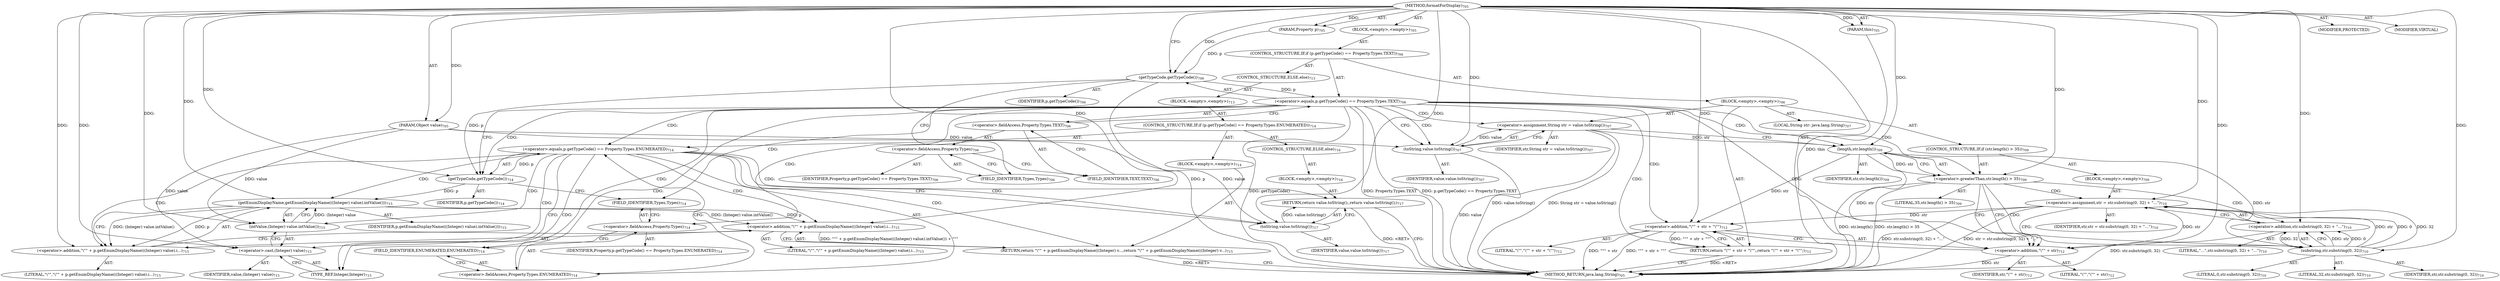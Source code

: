 digraph "formatForDisplay" {  
"111669149710" [label = <(METHOD,formatForDisplay)<SUB>705</SUB>> ]
"115964117049" [label = <(PARAM,this)<SUB>705</SUB>> ]
"115964117050" [label = <(PARAM,Property p)<SUB>705</SUB>> ]
"115964117051" [label = <(PARAM,Object value)<SUB>705</SUB>> ]
"25769803835" [label = <(BLOCK,&lt;empty&gt;,&lt;empty&gt;)<SUB>705</SUB>> ]
"47244640299" [label = <(CONTROL_STRUCTURE,IF,if (p.getTypeCode() == Property.Types.TEXT))<SUB>706</SUB>> ]
"30064771462" [label = <(&lt;operator&gt;.equals,p.getTypeCode() == Property.Types.TEXT)<SUB>706</SUB>> ]
"30064771463" [label = <(getTypeCode,getTypeCode())<SUB>706</SUB>> ]
"68719477097" [label = <(IDENTIFIER,p,getTypeCode())<SUB>706</SUB>> ]
"30064771464" [label = <(&lt;operator&gt;.fieldAccess,Property.Types.TEXT)<SUB>706</SUB>> ]
"30064771465" [label = <(&lt;operator&gt;.fieldAccess,Property.Types)<SUB>706</SUB>> ]
"68719477098" [label = <(IDENTIFIER,Property,p.getTypeCode() == Property.Types.TEXT)<SUB>706</SUB>> ]
"55834574882" [label = <(FIELD_IDENTIFIER,Types,Types)<SUB>706</SUB>> ]
"55834574883" [label = <(FIELD_IDENTIFIER,TEXT,TEXT)<SUB>706</SUB>> ]
"25769803836" [label = <(BLOCK,&lt;empty&gt;,&lt;empty&gt;)<SUB>706</SUB>> ]
"94489280562" [label = <(LOCAL,String str: java.lang.String)<SUB>707</SUB>> ]
"30064771466" [label = <(&lt;operator&gt;.assignment,String str = value.toString())<SUB>707</SUB>> ]
"68719477099" [label = <(IDENTIFIER,str,String str = value.toString())<SUB>707</SUB>> ]
"30064771467" [label = <(toString,value.toString())<SUB>707</SUB>> ]
"68719477100" [label = <(IDENTIFIER,value,value.toString())<SUB>707</SUB>> ]
"47244640300" [label = <(CONTROL_STRUCTURE,IF,if (str.length() &gt; 35))<SUB>709</SUB>> ]
"30064771468" [label = <(&lt;operator&gt;.greaterThan,str.length() &gt; 35)<SUB>709</SUB>> ]
"30064771469" [label = <(length,str.length())<SUB>709</SUB>> ]
"68719477101" [label = <(IDENTIFIER,str,str.length())<SUB>709</SUB>> ]
"90194313297" [label = <(LITERAL,35,str.length() &gt; 35)<SUB>709</SUB>> ]
"25769803837" [label = <(BLOCK,&lt;empty&gt;,&lt;empty&gt;)<SUB>709</SUB>> ]
"30064771470" [label = <(&lt;operator&gt;.assignment,str = str.substring(0, 32) + &quot;...&quot;)<SUB>710</SUB>> ]
"68719477102" [label = <(IDENTIFIER,str,str = str.substring(0, 32) + &quot;...&quot;)<SUB>710</SUB>> ]
"30064771471" [label = <(&lt;operator&gt;.addition,str.substring(0, 32) + &quot;...&quot;)<SUB>710</SUB>> ]
"30064771472" [label = <(substring,str.substring(0, 32))<SUB>710</SUB>> ]
"68719477103" [label = <(IDENTIFIER,str,str.substring(0, 32))<SUB>710</SUB>> ]
"90194313298" [label = <(LITERAL,0,str.substring(0, 32))<SUB>710</SUB>> ]
"90194313299" [label = <(LITERAL,32,str.substring(0, 32))<SUB>710</SUB>> ]
"90194313300" [label = <(LITERAL,&quot;...&quot;,str.substring(0, 32) + &quot;...&quot;)<SUB>710</SUB>> ]
"146028888075" [label = <(RETURN,return &quot;\&quot;&quot; + str + &quot;\&quot;&quot;;,return &quot;\&quot;&quot; + str + &quot;\&quot;&quot;;)<SUB>712</SUB>> ]
"30064771473" [label = <(&lt;operator&gt;.addition,&quot;\&quot;&quot; + str + &quot;\&quot;&quot;)<SUB>712</SUB>> ]
"30064771474" [label = <(&lt;operator&gt;.addition,&quot;\&quot;&quot; + str)<SUB>712</SUB>> ]
"90194313301" [label = <(LITERAL,&quot;\&quot;&quot;,&quot;\&quot;&quot; + str)<SUB>712</SUB>> ]
"68719477104" [label = <(IDENTIFIER,str,&quot;\&quot;&quot; + str)<SUB>712</SUB>> ]
"90194313302" [label = <(LITERAL,&quot;\&quot;&quot;,&quot;\&quot;&quot; + str + &quot;\&quot;&quot;)<SUB>712</SUB>> ]
"47244640301" [label = <(CONTROL_STRUCTURE,ELSE,else)<SUB>713</SUB>> ]
"25769803838" [label = <(BLOCK,&lt;empty&gt;,&lt;empty&gt;)<SUB>713</SUB>> ]
"47244640302" [label = <(CONTROL_STRUCTURE,IF,if (p.getTypeCode() == Property.Types.ENUMERATED))<SUB>714</SUB>> ]
"30064771475" [label = <(&lt;operator&gt;.equals,p.getTypeCode() == Property.Types.ENUMERATED)<SUB>714</SUB>> ]
"30064771476" [label = <(getTypeCode,getTypeCode())<SUB>714</SUB>> ]
"68719477105" [label = <(IDENTIFIER,p,getTypeCode())<SUB>714</SUB>> ]
"30064771477" [label = <(&lt;operator&gt;.fieldAccess,Property.Types.ENUMERATED)<SUB>714</SUB>> ]
"30064771478" [label = <(&lt;operator&gt;.fieldAccess,Property.Types)<SUB>714</SUB>> ]
"68719477106" [label = <(IDENTIFIER,Property,p.getTypeCode() == Property.Types.ENUMERATED)<SUB>714</SUB>> ]
"55834574884" [label = <(FIELD_IDENTIFIER,Types,Types)<SUB>714</SUB>> ]
"55834574885" [label = <(FIELD_IDENTIFIER,ENUMERATED,ENUMERATED)<SUB>714</SUB>> ]
"25769803839" [label = <(BLOCK,&lt;empty&gt;,&lt;empty&gt;)<SUB>714</SUB>> ]
"146028888076" [label = <(RETURN,return &quot;\&quot;&quot; + p.getEnumDisplayName(((Integer) v...,return &quot;\&quot;&quot; + p.getEnumDisplayName(((Integer) v...)<SUB>715</SUB>> ]
"30064771479" [label = <(&lt;operator&gt;.addition,&quot;\&quot;&quot; + p.getEnumDisplayName(((Integer) value).i...)<SUB>715</SUB>> ]
"30064771480" [label = <(&lt;operator&gt;.addition,&quot;\&quot;&quot; + p.getEnumDisplayName(((Integer) value).i...)<SUB>715</SUB>> ]
"90194313303" [label = <(LITERAL,&quot;\&quot;&quot;,&quot;\&quot;&quot; + p.getEnumDisplayName(((Integer) value).i...)<SUB>715</SUB>> ]
"30064771481" [label = <(getEnumDisplayName,getEnumDisplayName(((Integer) value).intValue()))<SUB>715</SUB>> ]
"68719477107" [label = <(IDENTIFIER,p,getEnumDisplayName(((Integer) value).intValue()))<SUB>715</SUB>> ]
"30064771482" [label = <(intValue,(Integer) value.intValue())<SUB>715</SUB>> ]
"30064771483" [label = <(&lt;operator&gt;.cast,(Integer) value)<SUB>715</SUB>> ]
"180388626435" [label = <(TYPE_REF,Integer,Integer)<SUB>715</SUB>> ]
"68719477108" [label = <(IDENTIFIER,value,(Integer) value)<SUB>715</SUB>> ]
"90194313304" [label = <(LITERAL,&quot;\&quot;&quot;,&quot;\&quot;&quot; + p.getEnumDisplayName(((Integer) value).i...)<SUB>715</SUB>> ]
"47244640303" [label = <(CONTROL_STRUCTURE,ELSE,else)<SUB>716</SUB>> ]
"25769803840" [label = <(BLOCK,&lt;empty&gt;,&lt;empty&gt;)<SUB>716</SUB>> ]
"146028888077" [label = <(RETURN,return value.toString();,return value.toString();)<SUB>717</SUB>> ]
"30064771484" [label = <(toString,value.toString())<SUB>717</SUB>> ]
"68719477109" [label = <(IDENTIFIER,value,value.toString())<SUB>717</SUB>> ]
"133143986227" [label = <(MODIFIER,PROTECTED)> ]
"133143986228" [label = <(MODIFIER,VIRTUAL)> ]
"128849018894" [label = <(METHOD_RETURN,java.lang.String)<SUB>705</SUB>> ]
  "111669149710" -> "115964117049"  [ label = "AST: "] 
  "111669149710" -> "115964117050"  [ label = "AST: "] 
  "111669149710" -> "115964117051"  [ label = "AST: "] 
  "111669149710" -> "25769803835"  [ label = "AST: "] 
  "111669149710" -> "133143986227"  [ label = "AST: "] 
  "111669149710" -> "133143986228"  [ label = "AST: "] 
  "111669149710" -> "128849018894"  [ label = "AST: "] 
  "25769803835" -> "47244640299"  [ label = "AST: "] 
  "47244640299" -> "30064771462"  [ label = "AST: "] 
  "47244640299" -> "25769803836"  [ label = "AST: "] 
  "47244640299" -> "47244640301"  [ label = "AST: "] 
  "30064771462" -> "30064771463"  [ label = "AST: "] 
  "30064771462" -> "30064771464"  [ label = "AST: "] 
  "30064771463" -> "68719477097"  [ label = "AST: "] 
  "30064771464" -> "30064771465"  [ label = "AST: "] 
  "30064771464" -> "55834574883"  [ label = "AST: "] 
  "30064771465" -> "68719477098"  [ label = "AST: "] 
  "30064771465" -> "55834574882"  [ label = "AST: "] 
  "25769803836" -> "94489280562"  [ label = "AST: "] 
  "25769803836" -> "30064771466"  [ label = "AST: "] 
  "25769803836" -> "47244640300"  [ label = "AST: "] 
  "25769803836" -> "146028888075"  [ label = "AST: "] 
  "30064771466" -> "68719477099"  [ label = "AST: "] 
  "30064771466" -> "30064771467"  [ label = "AST: "] 
  "30064771467" -> "68719477100"  [ label = "AST: "] 
  "47244640300" -> "30064771468"  [ label = "AST: "] 
  "47244640300" -> "25769803837"  [ label = "AST: "] 
  "30064771468" -> "30064771469"  [ label = "AST: "] 
  "30064771468" -> "90194313297"  [ label = "AST: "] 
  "30064771469" -> "68719477101"  [ label = "AST: "] 
  "25769803837" -> "30064771470"  [ label = "AST: "] 
  "30064771470" -> "68719477102"  [ label = "AST: "] 
  "30064771470" -> "30064771471"  [ label = "AST: "] 
  "30064771471" -> "30064771472"  [ label = "AST: "] 
  "30064771471" -> "90194313300"  [ label = "AST: "] 
  "30064771472" -> "68719477103"  [ label = "AST: "] 
  "30064771472" -> "90194313298"  [ label = "AST: "] 
  "30064771472" -> "90194313299"  [ label = "AST: "] 
  "146028888075" -> "30064771473"  [ label = "AST: "] 
  "30064771473" -> "30064771474"  [ label = "AST: "] 
  "30064771473" -> "90194313302"  [ label = "AST: "] 
  "30064771474" -> "90194313301"  [ label = "AST: "] 
  "30064771474" -> "68719477104"  [ label = "AST: "] 
  "47244640301" -> "25769803838"  [ label = "AST: "] 
  "25769803838" -> "47244640302"  [ label = "AST: "] 
  "47244640302" -> "30064771475"  [ label = "AST: "] 
  "47244640302" -> "25769803839"  [ label = "AST: "] 
  "47244640302" -> "47244640303"  [ label = "AST: "] 
  "30064771475" -> "30064771476"  [ label = "AST: "] 
  "30064771475" -> "30064771477"  [ label = "AST: "] 
  "30064771476" -> "68719477105"  [ label = "AST: "] 
  "30064771477" -> "30064771478"  [ label = "AST: "] 
  "30064771477" -> "55834574885"  [ label = "AST: "] 
  "30064771478" -> "68719477106"  [ label = "AST: "] 
  "30064771478" -> "55834574884"  [ label = "AST: "] 
  "25769803839" -> "146028888076"  [ label = "AST: "] 
  "146028888076" -> "30064771479"  [ label = "AST: "] 
  "30064771479" -> "30064771480"  [ label = "AST: "] 
  "30064771479" -> "90194313304"  [ label = "AST: "] 
  "30064771480" -> "90194313303"  [ label = "AST: "] 
  "30064771480" -> "30064771481"  [ label = "AST: "] 
  "30064771481" -> "68719477107"  [ label = "AST: "] 
  "30064771481" -> "30064771482"  [ label = "AST: "] 
  "30064771482" -> "30064771483"  [ label = "AST: "] 
  "30064771483" -> "180388626435"  [ label = "AST: "] 
  "30064771483" -> "68719477108"  [ label = "AST: "] 
  "47244640303" -> "25769803840"  [ label = "AST: "] 
  "25769803840" -> "146028888077"  [ label = "AST: "] 
  "146028888077" -> "30064771484"  [ label = "AST: "] 
  "30064771484" -> "68719477109"  [ label = "AST: "] 
  "30064771462" -> "30064771467"  [ label = "CFG: "] 
  "30064771462" -> "30064771476"  [ label = "CFG: "] 
  "30064771463" -> "55834574882"  [ label = "CFG: "] 
  "30064771464" -> "30064771462"  [ label = "CFG: "] 
  "30064771466" -> "30064771469"  [ label = "CFG: "] 
  "146028888075" -> "128849018894"  [ label = "CFG: "] 
  "30064771465" -> "55834574883"  [ label = "CFG: "] 
  "55834574883" -> "30064771464"  [ label = "CFG: "] 
  "30064771467" -> "30064771466"  [ label = "CFG: "] 
  "30064771468" -> "30064771472"  [ label = "CFG: "] 
  "30064771468" -> "30064771474"  [ label = "CFG: "] 
  "30064771473" -> "146028888075"  [ label = "CFG: "] 
  "55834574882" -> "30064771465"  [ label = "CFG: "] 
  "30064771469" -> "30064771468"  [ label = "CFG: "] 
  "30064771470" -> "30064771474"  [ label = "CFG: "] 
  "30064771474" -> "30064771473"  [ label = "CFG: "] 
  "30064771475" -> "180388626435"  [ label = "CFG: "] 
  "30064771475" -> "30064771484"  [ label = "CFG: "] 
  "30064771471" -> "30064771470"  [ label = "CFG: "] 
  "30064771476" -> "55834574884"  [ label = "CFG: "] 
  "30064771477" -> "30064771475"  [ label = "CFG: "] 
  "146028888076" -> "128849018894"  [ label = "CFG: "] 
  "30064771472" -> "30064771471"  [ label = "CFG: "] 
  "30064771478" -> "55834574885"  [ label = "CFG: "] 
  "55834574885" -> "30064771477"  [ label = "CFG: "] 
  "30064771479" -> "146028888076"  [ label = "CFG: "] 
  "146028888077" -> "128849018894"  [ label = "CFG: "] 
  "55834574884" -> "30064771478"  [ label = "CFG: "] 
  "30064771480" -> "30064771479"  [ label = "CFG: "] 
  "30064771484" -> "146028888077"  [ label = "CFG: "] 
  "30064771481" -> "30064771480"  [ label = "CFG: "] 
  "30064771482" -> "30064771481"  [ label = "CFG: "] 
  "30064771483" -> "30064771482"  [ label = "CFG: "] 
  "180388626435" -> "30064771483"  [ label = "CFG: "] 
  "111669149710" -> "30064771463"  [ label = "CFG: "] 
  "146028888076" -> "128849018894"  [ label = "DDG: &lt;RET&gt;"] 
  "146028888075" -> "128849018894"  [ label = "DDG: &lt;RET&gt;"] 
  "146028888077" -> "128849018894"  [ label = "DDG: &lt;RET&gt;"] 
  "115964117049" -> "128849018894"  [ label = "DDG: this"] 
  "30064771463" -> "128849018894"  [ label = "DDG: p"] 
  "30064771462" -> "128849018894"  [ label = "DDG: getTypeCode()"] 
  "30064771462" -> "128849018894"  [ label = "DDG: Property.Types.TEXT"] 
  "30064771462" -> "128849018894"  [ label = "DDG: p.getTypeCode() == Property.Types.TEXT"] 
  "30064771467" -> "128849018894"  [ label = "DDG: value"] 
  "30064771466" -> "128849018894"  [ label = "DDG: value.toString()"] 
  "30064771466" -> "128849018894"  [ label = "DDG: String str = value.toString()"] 
  "30064771468" -> "128849018894"  [ label = "DDG: str.length()"] 
  "30064771468" -> "128849018894"  [ label = "DDG: str.length() &gt; 35"] 
  "30064771471" -> "128849018894"  [ label = "DDG: str.substring(0, 32)"] 
  "30064771470" -> "128849018894"  [ label = "DDG: str.substring(0, 32) + &quot;...&quot;"] 
  "30064771470" -> "128849018894"  [ label = "DDG: str = str.substring(0, 32) + &quot;...&quot;"] 
  "30064771474" -> "128849018894"  [ label = "DDG: str"] 
  "30064771473" -> "128849018894"  [ label = "DDG: &quot;\&quot;&quot; + str"] 
  "30064771473" -> "128849018894"  [ label = "DDG: &quot;\&quot;&quot; + str + &quot;\&quot;&quot;"] 
  "111669149710" -> "115964117049"  [ label = "DDG: "] 
  "111669149710" -> "115964117050"  [ label = "DDG: "] 
  "111669149710" -> "115964117051"  [ label = "DDG: "] 
  "30064771463" -> "30064771462"  [ label = "DDG: p"] 
  "30064771467" -> "30064771466"  [ label = "DDG: value"] 
  "30064771473" -> "146028888075"  [ label = "DDG: &quot;\&quot;&quot; + str + &quot;\&quot;&quot;"] 
  "115964117050" -> "30064771463"  [ label = "DDG: p"] 
  "111669149710" -> "30064771463"  [ label = "DDG: "] 
  "111669149710" -> "30064771473"  [ label = "DDG: "] 
  "30064771469" -> "30064771473"  [ label = "DDG: str"] 
  "30064771470" -> "30064771473"  [ label = "DDG: str"] 
  "115964117051" -> "30064771467"  [ label = "DDG: value"] 
  "111669149710" -> "30064771467"  [ label = "DDG: "] 
  "30064771469" -> "30064771468"  [ label = "DDG: str"] 
  "111669149710" -> "30064771468"  [ label = "DDG: "] 
  "30064771472" -> "30064771470"  [ label = "DDG: str"] 
  "30064771472" -> "30064771470"  [ label = "DDG: 0"] 
  "30064771472" -> "30064771470"  [ label = "DDG: 32"] 
  "111669149710" -> "30064771470"  [ label = "DDG: "] 
  "30064771466" -> "30064771469"  [ label = "DDG: str"] 
  "111669149710" -> "30064771469"  [ label = "DDG: "] 
  "111669149710" -> "30064771474"  [ label = "DDG: "] 
  "30064771469" -> "30064771474"  [ label = "DDG: str"] 
  "30064771470" -> "30064771474"  [ label = "DDG: str"] 
  "30064771476" -> "30064771475"  [ label = "DDG: p"] 
  "30064771479" -> "146028888076"  [ label = "DDG: &quot;\&quot;&quot; + p.getEnumDisplayName(((Integer) value).intValue()) + &quot;\&quot;&quot;"] 
  "30064771472" -> "30064771471"  [ label = "DDG: str"] 
  "30064771472" -> "30064771471"  [ label = "DDG: 0"] 
  "30064771472" -> "30064771471"  [ label = "DDG: 32"] 
  "111669149710" -> "30064771471"  [ label = "DDG: "] 
  "30064771463" -> "30064771476"  [ label = "DDG: p"] 
  "111669149710" -> "30064771476"  [ label = "DDG: "] 
  "111669149710" -> "30064771479"  [ label = "DDG: "] 
  "30064771481" -> "30064771479"  [ label = "DDG: p"] 
  "30064771481" -> "30064771479"  [ label = "DDG: (Integer) value.intValue()"] 
  "30064771484" -> "146028888077"  [ label = "DDG: value.toString()"] 
  "30064771469" -> "30064771472"  [ label = "DDG: str"] 
  "111669149710" -> "30064771472"  [ label = "DDG: "] 
  "111669149710" -> "30064771480"  [ label = "DDG: "] 
  "30064771481" -> "30064771480"  [ label = "DDG: p"] 
  "30064771481" -> "30064771480"  [ label = "DDG: (Integer) value.intValue()"] 
  "115964117051" -> "30064771484"  [ label = "DDG: value"] 
  "111669149710" -> "30064771484"  [ label = "DDG: "] 
  "30064771476" -> "30064771481"  [ label = "DDG: p"] 
  "111669149710" -> "30064771481"  [ label = "DDG: "] 
  "30064771482" -> "30064771481"  [ label = "DDG: (Integer) value"] 
  "111669149710" -> "30064771482"  [ label = "DDG: "] 
  "115964117051" -> "30064771482"  [ label = "DDG: value"] 
  "111669149710" -> "30064771483"  [ label = "DDG: "] 
  "115964117051" -> "30064771483"  [ label = "DDG: value"] 
  "30064771462" -> "30064771477"  [ label = "CDG: "] 
  "30064771462" -> "30064771478"  [ label = "CDG: "] 
  "30064771462" -> "30064771473"  [ label = "CDG: "] 
  "30064771462" -> "30064771474"  [ label = "CDG: "] 
  "30064771462" -> "30064771475"  [ label = "CDG: "] 
  "30064771462" -> "30064771476"  [ label = "CDG: "] 
  "30064771462" -> "55834574884"  [ label = "CDG: "] 
  "30064771462" -> "55834574885"  [ label = "CDG: "] 
  "30064771462" -> "30064771469"  [ label = "CDG: "] 
  "30064771462" -> "146028888075"  [ label = "CDG: "] 
  "30064771462" -> "30064771466"  [ label = "CDG: "] 
  "30064771462" -> "30064771467"  [ label = "CDG: "] 
  "30064771462" -> "30064771468"  [ label = "CDG: "] 
  "30064771468" -> "30064771470"  [ label = "CDG: "] 
  "30064771468" -> "30064771471"  [ label = "CDG: "] 
  "30064771468" -> "30064771472"  [ label = "CDG: "] 
  "30064771475" -> "30064771479"  [ label = "CDG: "] 
  "30064771475" -> "30064771480"  [ label = "CDG: "] 
  "30064771475" -> "146028888076"  [ label = "CDG: "] 
  "30064771475" -> "146028888077"  [ label = "CDG: "] 
  "30064771475" -> "30064771481"  [ label = "CDG: "] 
  "30064771475" -> "30064771482"  [ label = "CDG: "] 
  "30064771475" -> "30064771483"  [ label = "CDG: "] 
  "30064771475" -> "30064771484"  [ label = "CDG: "] 
  "30064771475" -> "180388626435"  [ label = "CDG: "] 
}

